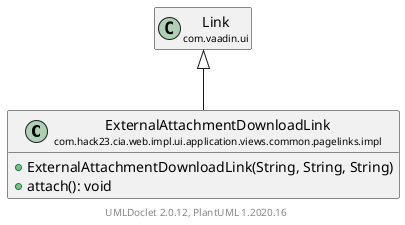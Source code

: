 @startuml
    set namespaceSeparator none
    hide empty fields
    hide empty methods

    class "<size:14>ExternalAttachmentDownloadLink\n<size:10>com.hack23.cia.web.impl.ui.application.views.common.pagelinks.impl" as com.hack23.cia.web.impl.ui.application.views.common.pagelinks.impl.ExternalAttachmentDownloadLink [[ExternalAttachmentDownloadLink.html]] {
        +ExternalAttachmentDownloadLink(String, String, String)
        +attach(): void
    }

    class "<size:14>Link\n<size:10>com.vaadin.ui" as com.vaadin.ui.Link

    com.vaadin.ui.Link <|-- com.hack23.cia.web.impl.ui.application.views.common.pagelinks.impl.ExternalAttachmentDownloadLink

    center footer UMLDoclet 2.0.12, PlantUML 1.2020.16
@enduml
